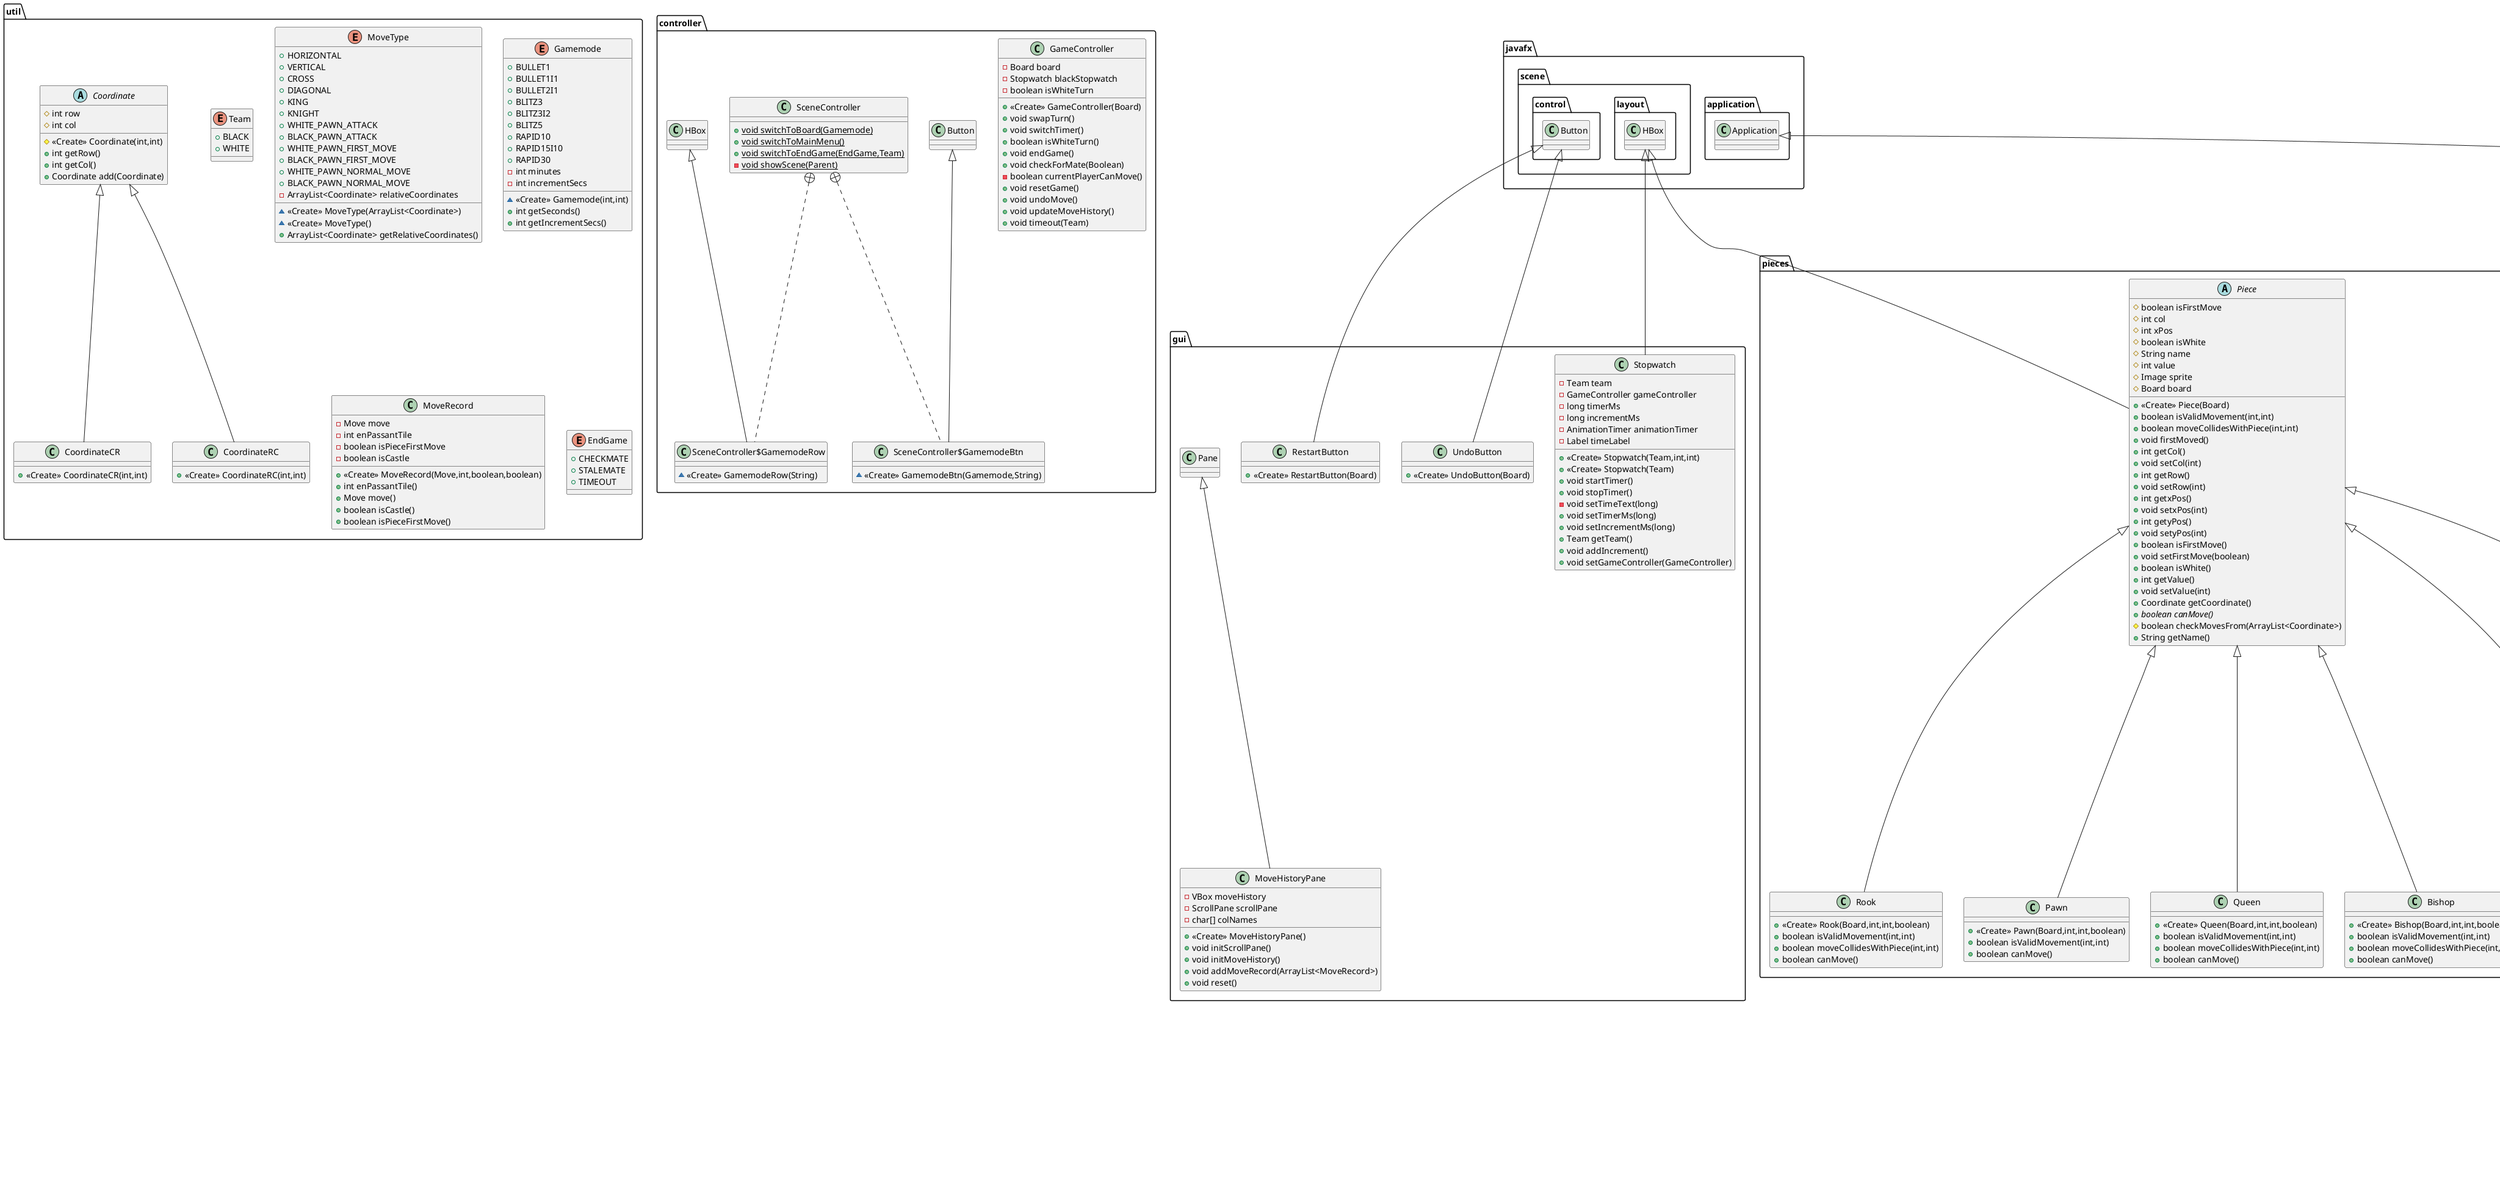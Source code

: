 @startuml
class controller.GameController {
- Board board
- Stopwatch blackStopwatch
- boolean isWhiteTurn
+ <<Create>> GameController(Board)
+ void swapTurn()
+ void switchTimer()
+ boolean isWhiteTurn()
+ void endGame()
+ void checkForMate(Boolean)
- boolean currentPlayerCanMove()
+ void resetGame()
+ void undoMove()
+ void updateMoveHistory()
+ void timeout(Team)
}


class gui.UndoButton {
+ <<Create>> UndoButton(Board)
}

enum util.Team {
+  BLACK
+  WHITE
}

enum util.MoveType {
+  HORIZONTAL
+  VERTICAL
+  CROSS
+  DIAGONAL
+  KING
+  KNIGHT
+  WHITE_PAWN_ATTACK
+  BLACK_PAWN_ATTACK
+  WHITE_PAWN_FIRST_MOVE
+  BLACK_PAWN_FIRST_MOVE
+  WHITE_PAWN_NORMAL_MOVE
+  BLACK_PAWN_NORMAL_MOVE
- ArrayList<Coordinate> relativeCoordinates
~ <<Create>> MoveType(ArrayList<Coordinate>)
~ <<Create>> MoveType()
+ ArrayList<Coordinate> getRelativeCoordinates()
}


class main.Main {
+ {static} Stage APP_STAGE
+ {static} void main(String[])
+ void start(Stage)
}


abstract class util.Coordinate {
# int row
# int col
# <<Create>> Coordinate(int,int)
+ int getRow()
+ int getCol()
+ Coordinate add(Coordinate)
}


class pieces.King {
+ <<Create>> King(Board,int,int,boolean)
+ boolean isValidMovement(int,int)
+ boolean canMove()
- boolean canCastle(int,int)
}

enum util.Gamemode {
+  BULLET1
+  BULLET1I1
+  BULLET2I1
+  BLITZ3
+  BLITZ3I2
+  BLITZ5
+  RAPID10
+  RAPID15I10
+  RAPID30
- int minutes
- int incrementSecs
~ <<Create>> Gamemode(int,int)
+ int getSeconds()
+ int getIncrementSecs()
}


abstract class pieces.Piece {
# boolean isFirstMove
# int col
# int xPos
# boolean isWhite
# String name
# int value
# Image sprite
# Board board
+ <<Create>> Piece(Board)
+ boolean isValidMovement(int,int)
+ boolean moveCollidesWithPiece(int,int)
+ void firstMoved()
+ int getCol()
+ void setCol(int)
+ int getRow()
+ void setRow(int)
+ int getxPos()
+ void setxPos(int)
+ int getyPos()
+ void setyPos(int)
+ boolean isFirstMove()
+ void setFirstMove(boolean)
+ boolean isWhite()
+ int getValue()
+ void setValue(int)
+ Coordinate getCoordinate()
+ {abstract}boolean canMove()
# boolean checkMovesFrom(ArrayList<Coordinate>)
+ String getName()
}


class main.Move {
+ int oldCol
+ int oldRow
+ int newCol
+ int newRow
+ Piece piece
- Piece capturedPiece
+ <<Create>> Move(Board,Piece,int,int)
+ <<Create>> Move(Board,Piece,Coordinate)
+ int getOldCol()
+ int getOldRow()
+ int getNewCol()
+ int getNewRow()
+ Piece getPiece()
+ Piece getCapturedPiece()
+ void setCapturedPiece(Piece)
}


class pieces.Knight {
+ <<Create>> Knight(Board,int,int,boolean)
+ boolean isValidMovement(int,int)
+ boolean moveCollidesWithPiece(int,int)
+ boolean canMove()
}

class main.CheckScanner {
- Board board
+ <<Create>> CheckScanner(Board)
+ boolean isKingChecked(Move,boolean)
- boolean hitByRook(int,int,Piece,int,int,int,int,boolean)
- boolean hitByBishop(int,int,Piece,int,int,int,int,boolean)
- boolean hitByKnight(int,int,Piece,int,int)
- boolean checkKnight(Piece,Piece,int,int)
- boolean hitByKing(Piece,int,int)
- boolean checkKing(Piece,Piece)
- boolean hitByPawn(int,int,Piece,int,int)
- boolean checkPawn(Piece,Piece,int,int)
}


class util.MoveRecord {
- Move move
- int enPassantTile
- boolean isPieceFirstMove
- boolean isCastle
+ <<Create>> MoveRecord(Move,int,boolean,boolean)
+ int enPassantTile()
+ Move move()
+ boolean isCastle()
+ boolean isPieceFirstMove()
}


class main.Board {
+ {static} int TILE_SIZE
+ {static} int BOARD_COLS
+ {static} int BOARD_ROWS
- boolean kingChecked
- Stopwatch whiteStopwatch
- GameController gameController
- ArrayList<Piece> pieceList
- ArrayList<MoveRecord> moveHistory
- Piece selectedPiece
+ CheckScanner checkScanner
- int enPassantTile
- BorderPane root
- Gamemode gamemode
+ <<Create>> Board(BorderPane,Gamemode)
+ void initBoard()
- void selectPiece(Piece)
+ void addPieces()
+ Piece getPiece(int,int)
+ void makeMove(Move)
- void moveKing(Move)
+ void movePawn(Move)
+ void promotePawn(Move)
+ void capture(Piece)
+ boolean isValidMove(Move)
+ boolean sameTeam(Piece,Piece)
+ int getTileNum(int,int)
+ Piece findKing(boolean)
+ void paint()
+ GameController getGameController()
+ boolean isKingChecked()
+ void setKingChecked(boolean)
+ ArrayList<Piece> getPieceList()
+ ArrayList<MoveRecord> getMoveHistory()
+ BorderPane getRoot()
+ Stopwatch getBlackStopwatch()
+ Stopwatch getWhiteStopwatch()
+ Gamemode getGamemode()
+ int getEnPassantTile()
+ Piece getSelectedPiece()
+ void setEnPassantTile(int)
}


class util.CoordinateRC {
+ <<Create>> CoordinateRC(int,int)
}

class controller.SceneController {
+ {static} void switchToBoard(Gamemode)
+ {static} void switchToMainMenu()
+ {static} void switchToEndGame(EndGame,Team)
- {static} void showScene(Parent)
}

class controller.SceneController$GamemodeBtn {
~ <<Create>> GamemodeBtn(Gamemode,String)
}

class controller.SceneController$GamemodeRow {
~ <<Create>> GamemodeRow(String)
}

class gui.Stopwatch {
- Team team
- GameController gameController
- long timerMs
- long incrementMs
- AnimationTimer animationTimer
- Label timeLabel
+ <<Create>> Stopwatch(Team,int,int)
+ <<Create>> Stopwatch(Team)
+ void startTimer()
+ void stopTimer()
- void setTimeText(long)
+ void setTimerMs(long)
+ void setIncrementMs(long)
+ Team getTeam()
+ void addIncrement()
+ void setGameController(GameController)
}


class pieces.Rook {
+ <<Create>> Rook(Board,int,int,boolean)
+ boolean isValidMovement(int,int)
+ boolean moveCollidesWithPiece(int,int)
+ boolean canMove()
}

class gui.RestartButton {
+ <<Create>> RestartButton(Board)
}

class pieces.Pawn {
+ <<Create>> Pawn(Board,int,int,boolean)
+ boolean isValidMovement(int,int)
+ boolean canMove()
}

class pieces.Queen {
+ <<Create>> Queen(Board,int,int,boolean)
+ boolean isValidMovement(int,int)
+ boolean moveCollidesWithPiece(int,int)
+ boolean canMove()
}

enum util.EndGame {
+  CHECKMATE
+  STALEMATE
+  TIMEOUT
}

class util.CoordinateCR {
+ <<Create>> CoordinateCR(int,int)
}

class pieces.Bishop {
+ <<Create>> Bishop(Board,int,int,boolean)
+ boolean isValidMovement(int,int)
+ boolean moveCollidesWithPiece(int,int)
+ boolean canMove()
}

class gui.MoveHistoryPane {
- VBox moveHistory
- ScrollPane scrollPane
- char[] colNames
+ <<Create>> MoveHistoryPane()
+ void initScrollPane()
+ void initMoveHistory()
+ void addMoveRecord(ArrayList<MoveRecord>)
+ void reset()
}




javafx.scene.control.Button <|-- gui.UndoButton
javafx.application.Application <|-- main.Main
pieces.Piece <|-- pieces.King
javafx.scene.layout.HBox <|-- pieces.Piece
pieces.Piece <|-- pieces.Knight
main.GridPane <|-- main.Board
util.Coordinate <|-- util.CoordinateRC
controller.SceneController +.. controller.SceneController$GamemodeBtn
controller.Button <|-- controller.SceneController$GamemodeBtn
controller.SceneController +.. controller.SceneController$GamemodeRow
controller.HBox <|-- controller.SceneController$GamemodeRow
javafx.scene.layout.HBox <|-- gui.Stopwatch
pieces.Piece <|-- pieces.Rook
javafx.scene.control.Button <|-- gui.RestartButton
pieces.Piece <|-- pieces.Pawn
pieces.Piece <|-- pieces.Queen
util.Coordinate <|-- util.CoordinateCR
pieces.Piece <|-- pieces.Bishop
gui.Pane <|-- gui.MoveHistoryPane
@enduml